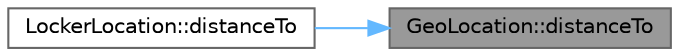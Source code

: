 digraph "GeoLocation::distanceTo"
{
 // INTERACTIVE_SVG=YES
 // LATEX_PDF_SIZE
  bgcolor="transparent";
  edge [fontname=Helvetica,fontsize=10,labelfontname=Helvetica,labelfontsize=10];
  node [fontname=Helvetica,fontsize=10,shape=box,height=0.2,width=0.4];
  rankdir="RL";
  Node1 [label="GeoLocation::distanceTo",height=0.2,width=0.4,color="gray40", fillcolor="grey60", style="filled", fontcolor="black",tooltip=" "];
  Node1 -> Node2 [dir="back",color="steelblue1",style="solid"];
  Node2 [label="LockerLocation::distanceTo",height=0.2,width=0.4,color="grey40", fillcolor="white", style="filled",URL="$classLockerLocation.html#a6291740fc65db0a27ca2989437a458ff",tooltip=" "];
}
